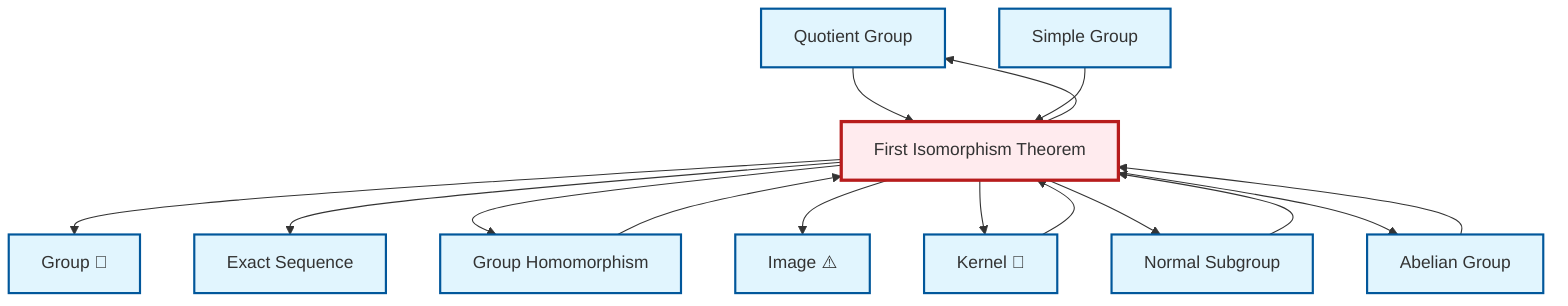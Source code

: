 graph TD
    classDef definition fill:#e1f5fe,stroke:#01579b,stroke-width:2px
    classDef theorem fill:#f3e5f5,stroke:#4a148c,stroke-width:2px
    classDef axiom fill:#fff3e0,stroke:#e65100,stroke-width:2px
    classDef example fill:#e8f5e9,stroke:#1b5e20,stroke-width:2px
    classDef current fill:#ffebee,stroke:#b71c1c,stroke-width:3px
    def-group["Group 📝"]:::definition
    def-quotient-group["Quotient Group"]:::definition
    def-simple-group["Simple Group"]:::definition
    def-abelian-group["Abelian Group"]:::definition
    thm-first-isomorphism["First Isomorphism Theorem"]:::theorem
    def-exact-sequence["Exact Sequence"]:::definition
    def-image["Image ⚠️"]:::definition
    def-homomorphism["Group Homomorphism"]:::definition
    def-kernel["Kernel 📝"]:::definition
    def-normal-subgroup["Normal Subgroup"]:::definition
    def-quotient-group --> thm-first-isomorphism
    thm-first-isomorphism --> def-group
    def-simple-group --> thm-first-isomorphism
    def-normal-subgroup --> thm-first-isomorphism
    thm-first-isomorphism --> def-exact-sequence
    thm-first-isomorphism --> def-homomorphism
    thm-first-isomorphism --> def-image
    thm-first-isomorphism --> def-kernel
    thm-first-isomorphism --> def-quotient-group
    def-abelian-group --> thm-first-isomorphism
    def-homomorphism --> thm-first-isomorphism
    thm-first-isomorphism --> def-normal-subgroup
    thm-first-isomorphism --> def-abelian-group
    def-kernel --> thm-first-isomorphism
    class thm-first-isomorphism current